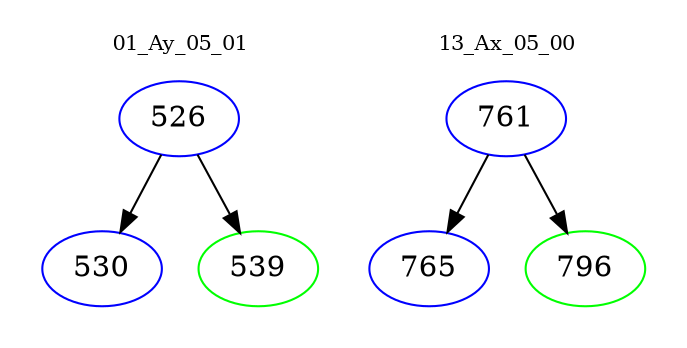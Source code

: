 digraph{
subgraph cluster_0 {
color = white
label = "01_Ay_05_01";
fontsize=10;
T0_526 [label="526", color="blue"]
T0_526 -> T0_530 [color="black"]
T0_530 [label="530", color="blue"]
T0_526 -> T0_539 [color="black"]
T0_539 [label="539", color="green"]
}
subgraph cluster_1 {
color = white
label = "13_Ax_05_00";
fontsize=10;
T1_761 [label="761", color="blue"]
T1_761 -> T1_765 [color="black"]
T1_765 [label="765", color="blue"]
T1_761 -> T1_796 [color="black"]
T1_796 [label="796", color="green"]
}
}
